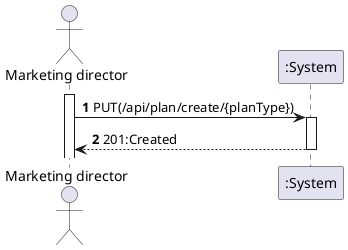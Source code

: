 @startuml
'https://plantuml.com/sequence-diagram

autoactivate on
autonumber

actor "Marketing director" as Person
participant ":System" as System

activate Person

Person -> System: PUT(/api/plan/create/{planType})

System --> Person: 201:Created
@enduml